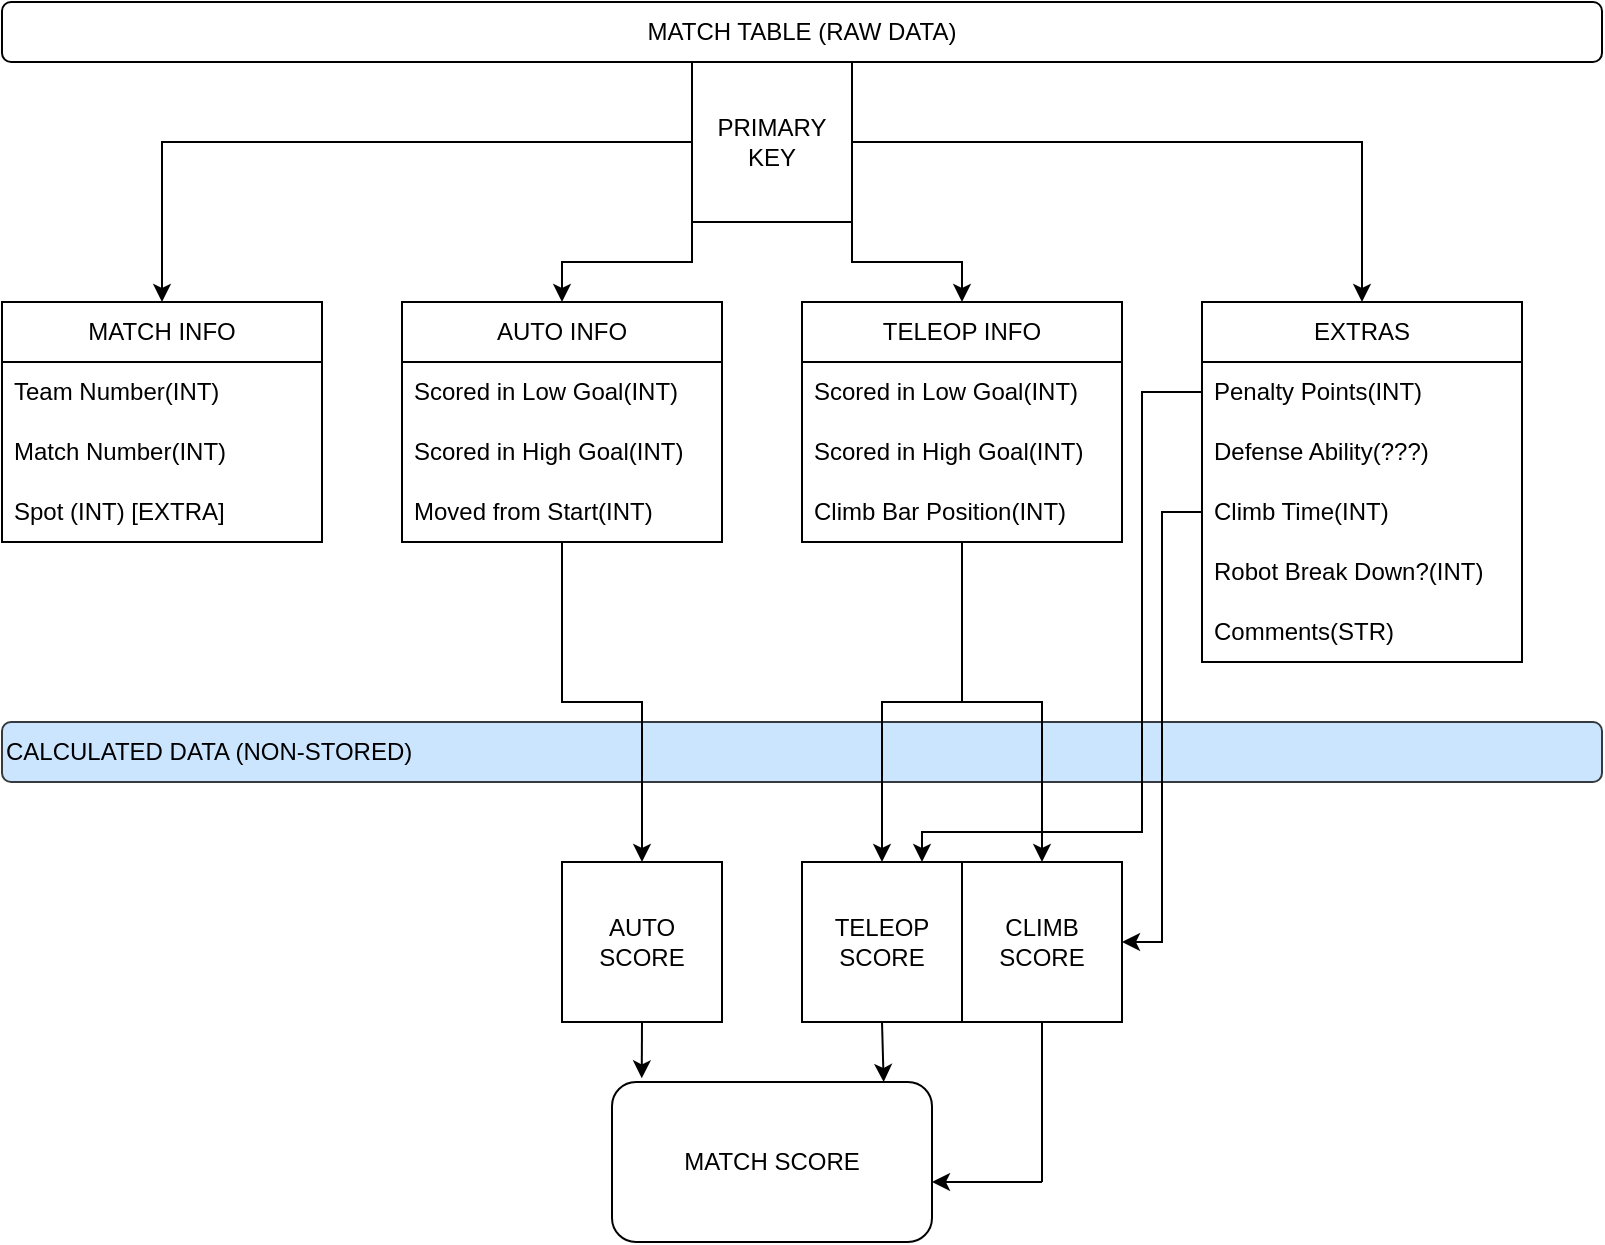 <mxfile version="20.5.3" type="device"><diagram id="DEP1HNxzkzGlOc4TbrEU" name="Page-1"><mxGraphModel dx="1247" dy="677" grid="1" gridSize="10" guides="1" tooltips="1" connect="1" arrows="1" fold="1" page="1" pageScale="1" pageWidth="850" pageHeight="1100" math="0" shadow="0"><root><mxCell id="0"/><mxCell id="1" parent="0"/><mxCell id="cnW2J88jOu5_4WUdGES5-39" value="CALCULATED DATA (NON-STORED)" style="rounded=1;whiteSpace=wrap;html=1;fillColor=#cce5ff;strokeColor=#36393d;align=left;" vertex="1" parent="1"><mxGeometry x="40" y="370" width="800" height="30" as="geometry"/></mxCell><mxCell id="cnW2J88jOu5_4WUdGES5-11" style="edgeStyle=orthogonalEdgeStyle;rounded=0;orthogonalLoop=1;jettySize=auto;html=1;exitX=0;exitY=0.5;exitDx=0;exitDy=0;entryX=0.5;entryY=0;entryDx=0;entryDy=0;" edge="1" parent="1" source="cnW2J88jOu5_4WUdGES5-1" target="cnW2J88jOu5_4WUdGES5-6"><mxGeometry relative="1" as="geometry"/></mxCell><mxCell id="cnW2J88jOu5_4WUdGES5-16" style="edgeStyle=orthogonalEdgeStyle;rounded=0;orthogonalLoop=1;jettySize=auto;html=1;exitX=0;exitY=1;exitDx=0;exitDy=0;entryX=0.5;entryY=0;entryDx=0;entryDy=0;" edge="1" parent="1" source="cnW2J88jOu5_4WUdGES5-1" target="cnW2J88jOu5_4WUdGES5-12"><mxGeometry relative="1" as="geometry"/></mxCell><mxCell id="cnW2J88jOu5_4WUdGES5-21" style="edgeStyle=orthogonalEdgeStyle;rounded=0;orthogonalLoop=1;jettySize=auto;html=1;exitX=1;exitY=1;exitDx=0;exitDy=0;entryX=0.5;entryY=0;entryDx=0;entryDy=0;" edge="1" parent="1" source="cnW2J88jOu5_4WUdGES5-1" target="cnW2J88jOu5_4WUdGES5-17"><mxGeometry relative="1" as="geometry"/></mxCell><mxCell id="cnW2J88jOu5_4WUdGES5-26" style="edgeStyle=orthogonalEdgeStyle;rounded=0;orthogonalLoop=1;jettySize=auto;html=1;exitX=1;exitY=0.5;exitDx=0;exitDy=0;entryX=0.5;entryY=0;entryDx=0;entryDy=0;movable=0;resizable=0;rotatable=0;deletable=0;editable=0;connectable=0;" edge="1" parent="1" source="cnW2J88jOu5_4WUdGES5-1" target="cnW2J88jOu5_4WUdGES5-22"><mxGeometry relative="1" as="geometry"/></mxCell><mxCell id="cnW2J88jOu5_4WUdGES5-1" value="PRIMARY KEY&lt;br&gt;" style="whiteSpace=wrap;html=1;aspect=fixed;" vertex="1" parent="1"><mxGeometry x="385" y="40" width="80" height="80" as="geometry"/></mxCell><mxCell id="cnW2J88jOu5_4WUdGES5-6" value="MATCH INFO" style="swimlane;fontStyle=0;childLayout=stackLayout;horizontal=1;startSize=30;horizontalStack=0;resizeParent=1;resizeParentMax=0;resizeLast=0;collapsible=1;marginBottom=0;whiteSpace=wrap;html=1;" vertex="1" parent="1"><mxGeometry x="40" y="160" width="160" height="120" as="geometry"/></mxCell><mxCell id="cnW2J88jOu5_4WUdGES5-7" value="Team Number(INT)" style="text;strokeColor=none;fillColor=none;align=left;verticalAlign=middle;spacingLeft=4;spacingRight=4;overflow=hidden;points=[[0,0.5],[1,0.5]];portConstraint=eastwest;rotatable=0;whiteSpace=wrap;html=1;" vertex="1" parent="cnW2J88jOu5_4WUdGES5-6"><mxGeometry y="30" width="160" height="30" as="geometry"/></mxCell><mxCell id="cnW2J88jOu5_4WUdGES5-8" value="Match Number(INT)" style="text;strokeColor=none;fillColor=none;align=left;verticalAlign=middle;spacingLeft=4;spacingRight=4;overflow=hidden;points=[[0,0.5],[1,0.5]];portConstraint=eastwest;rotatable=0;whiteSpace=wrap;html=1;" vertex="1" parent="cnW2J88jOu5_4WUdGES5-6"><mxGeometry y="60" width="160" height="30" as="geometry"/></mxCell><mxCell id="cnW2J88jOu5_4WUdGES5-9" value="Spot (INT) [EXTRA]" style="text;strokeColor=none;fillColor=none;align=left;verticalAlign=middle;spacingLeft=4;spacingRight=4;overflow=hidden;points=[[0,0.5],[1,0.5]];portConstraint=eastwest;rotatable=0;whiteSpace=wrap;html=1;" vertex="1" parent="cnW2J88jOu5_4WUdGES5-6"><mxGeometry y="90" width="160" height="30" as="geometry"/></mxCell><mxCell id="cnW2J88jOu5_4WUdGES5-59" style="edgeStyle=orthogonalEdgeStyle;rounded=0;orthogonalLoop=1;jettySize=auto;html=1;entryX=0.5;entryY=0;entryDx=0;entryDy=0;fontColor=none;" edge="1" parent="1" source="cnW2J88jOu5_4WUdGES5-12" target="cnW2J88jOu5_4WUdGES5-40"><mxGeometry relative="1" as="geometry"/></mxCell><mxCell id="cnW2J88jOu5_4WUdGES5-12" value="AUTO INFO" style="swimlane;fontStyle=0;childLayout=stackLayout;horizontal=1;startSize=30;horizontalStack=0;resizeParent=1;resizeParentMax=0;resizeLast=0;collapsible=1;marginBottom=0;whiteSpace=wrap;html=1;" vertex="1" parent="1"><mxGeometry x="240" y="160" width="160" height="120" as="geometry"/></mxCell><mxCell id="cnW2J88jOu5_4WUdGES5-13" value="Scored in Low Goal(INT)" style="text;strokeColor=none;fillColor=none;align=left;verticalAlign=middle;spacingLeft=4;spacingRight=4;overflow=hidden;points=[[0,0.5],[1,0.5]];portConstraint=eastwest;rotatable=0;whiteSpace=wrap;html=1;" vertex="1" parent="cnW2J88jOu5_4WUdGES5-12"><mxGeometry y="30" width="160" height="30" as="geometry"/></mxCell><mxCell id="cnW2J88jOu5_4WUdGES5-14" value="Scored in High Goal(INT)" style="text;strokeColor=none;fillColor=none;align=left;verticalAlign=middle;spacingLeft=4;spacingRight=4;overflow=hidden;points=[[0,0.5],[1,0.5]];portConstraint=eastwest;rotatable=0;whiteSpace=wrap;html=1;" vertex="1" parent="cnW2J88jOu5_4WUdGES5-12"><mxGeometry y="60" width="160" height="30" as="geometry"/></mxCell><mxCell id="cnW2J88jOu5_4WUdGES5-15" value="Moved from Start(INT)" style="text;strokeColor=none;fillColor=none;align=left;verticalAlign=middle;spacingLeft=4;spacingRight=4;overflow=hidden;points=[[0,0.5],[1,0.5]];portConstraint=eastwest;rotatable=0;whiteSpace=wrap;html=1;" vertex="1" parent="cnW2J88jOu5_4WUdGES5-12"><mxGeometry y="90" width="160" height="30" as="geometry"/></mxCell><mxCell id="cnW2J88jOu5_4WUdGES5-46" style="edgeStyle=orthogonalEdgeStyle;rounded=0;orthogonalLoop=1;jettySize=auto;html=1;entryX=0.5;entryY=0;entryDx=0;entryDy=0;" edge="1" parent="1" source="cnW2J88jOu5_4WUdGES5-17" target="cnW2J88jOu5_4WUdGES5-41"><mxGeometry relative="1" as="geometry"/></mxCell><mxCell id="cnW2J88jOu5_4WUdGES5-47" style="edgeStyle=orthogonalEdgeStyle;rounded=0;orthogonalLoop=1;jettySize=auto;html=1;entryX=0.5;entryY=0;entryDx=0;entryDy=0;" edge="1" parent="1" source="cnW2J88jOu5_4WUdGES5-17" target="cnW2J88jOu5_4WUdGES5-42"><mxGeometry relative="1" as="geometry"/></mxCell><mxCell id="cnW2J88jOu5_4WUdGES5-17" value="TELEOP INFO" style="swimlane;fontStyle=0;childLayout=stackLayout;horizontal=1;startSize=30;horizontalStack=0;resizeParent=1;resizeParentMax=0;resizeLast=0;collapsible=1;marginBottom=0;whiteSpace=wrap;html=1;" vertex="1" parent="1"><mxGeometry x="440" y="160" width="160" height="120" as="geometry"/></mxCell><mxCell id="cnW2J88jOu5_4WUdGES5-18" value="Scored in Low Goal(INT)" style="text;strokeColor=none;fillColor=none;align=left;verticalAlign=middle;spacingLeft=4;spacingRight=4;overflow=hidden;points=[[0,0.5],[1,0.5]];portConstraint=eastwest;rotatable=0;whiteSpace=wrap;html=1;" vertex="1" parent="cnW2J88jOu5_4WUdGES5-17"><mxGeometry y="30" width="160" height="30" as="geometry"/></mxCell><mxCell id="cnW2J88jOu5_4WUdGES5-19" value="Scored in High Goal(INT)" style="text;strokeColor=none;fillColor=none;align=left;verticalAlign=middle;spacingLeft=4;spacingRight=4;overflow=hidden;points=[[0,0.5],[1,0.5]];portConstraint=eastwest;rotatable=0;whiteSpace=wrap;html=1;" vertex="1" parent="cnW2J88jOu5_4WUdGES5-17"><mxGeometry y="60" width="160" height="30" as="geometry"/></mxCell><mxCell id="cnW2J88jOu5_4WUdGES5-20" value="Climb Bar Position(INT)" style="text;strokeColor=none;fillColor=none;align=left;verticalAlign=middle;spacingLeft=4;spacingRight=4;overflow=hidden;points=[[0,0.5],[1,0.5]];portConstraint=eastwest;rotatable=0;whiteSpace=wrap;html=1;" vertex="1" parent="cnW2J88jOu5_4WUdGES5-17"><mxGeometry y="90" width="160" height="30" as="geometry"/></mxCell><mxCell id="cnW2J88jOu5_4WUdGES5-22" value="EXTRAS" style="swimlane;fontStyle=0;childLayout=stackLayout;horizontal=1;startSize=30;horizontalStack=0;resizeParent=1;resizeParentMax=0;resizeLast=0;collapsible=1;marginBottom=0;whiteSpace=wrap;html=1;movable=1;resizable=1;rotatable=1;deletable=1;editable=1;connectable=1;" vertex="1" parent="1"><mxGeometry x="640" y="160" width="160" height="180" as="geometry"><mxRectangle x="640" y="160" width="90" height="30" as="alternateBounds"/></mxGeometry></mxCell><mxCell id="cnW2J88jOu5_4WUdGES5-23" value="Penalty Points(INT)" style="text;strokeColor=none;fillColor=none;align=left;verticalAlign=middle;spacingLeft=4;spacingRight=4;overflow=hidden;points=[[0,0.5],[1,0.5]];portConstraint=eastwest;rotatable=0;whiteSpace=wrap;html=1;" vertex="1" parent="cnW2J88jOu5_4WUdGES5-22"><mxGeometry y="30" width="160" height="30" as="geometry"/></mxCell><mxCell id="cnW2J88jOu5_4WUdGES5-24" value="Defense Ability(???)" style="text;strokeColor=none;fillColor=none;align=left;verticalAlign=middle;spacingLeft=4;spacingRight=4;overflow=hidden;points=[[0,0.5],[1,0.5]];portConstraint=eastwest;rotatable=0;whiteSpace=wrap;html=1;" vertex="1" parent="cnW2J88jOu5_4WUdGES5-22"><mxGeometry y="60" width="160" height="30" as="geometry"/></mxCell><mxCell id="cnW2J88jOu5_4WUdGES5-25" value="Climb Time(INT)&lt;br&gt;" style="text;strokeColor=none;fillColor=none;align=left;verticalAlign=middle;spacingLeft=4;spacingRight=4;overflow=hidden;points=[[0,0.5],[1,0.5]];portConstraint=eastwest;rotatable=0;whiteSpace=wrap;html=1;" vertex="1" parent="cnW2J88jOu5_4WUdGES5-22"><mxGeometry y="90" width="160" height="30" as="geometry"/></mxCell><mxCell id="cnW2J88jOu5_4WUdGES5-35" value="Robot Break Down?(INT)" style="text;strokeColor=none;fillColor=none;align=left;verticalAlign=middle;spacingLeft=4;spacingRight=4;overflow=hidden;points=[[0,0.5],[1,0.5]];portConstraint=eastwest;rotatable=0;whiteSpace=wrap;html=1;" vertex="1" parent="cnW2J88jOu5_4WUdGES5-22"><mxGeometry y="120" width="160" height="30" as="geometry"/></mxCell><mxCell id="cnW2J88jOu5_4WUdGES5-36" value="Comments(STR)" style="text;strokeColor=none;fillColor=none;align=left;verticalAlign=middle;spacingLeft=4;spacingRight=4;overflow=hidden;points=[[0,0.5],[1,0.5]];portConstraint=eastwest;rotatable=0;whiteSpace=wrap;html=1;" vertex="1" parent="cnW2J88jOu5_4WUdGES5-22"><mxGeometry y="150" width="160" height="30" as="geometry"/></mxCell><mxCell id="cnW2J88jOu5_4WUdGES5-27" value="MATCH TABLE (RAW DATA)" style="rounded=1;whiteSpace=wrap;html=1;" vertex="1" parent="1"><mxGeometry x="40" y="10" width="800" height="30" as="geometry"/></mxCell><mxCell id="cnW2J88jOu5_4WUdGES5-38" value="MATCH SCORE" style="rounded=1;whiteSpace=wrap;html=1;" vertex="1" parent="1"><mxGeometry x="345" y="550" width="160" height="80" as="geometry"/></mxCell><mxCell id="cnW2J88jOu5_4WUdGES5-54" style="edgeStyle=orthogonalEdgeStyle;rounded=0;orthogonalLoop=1;jettySize=auto;html=1;exitX=0.5;exitY=1;exitDx=0;exitDy=0;entryX=0.093;entryY=-0.023;entryDx=0;entryDy=0;entryPerimeter=0;fontColor=none;" edge="1" parent="1" source="cnW2J88jOu5_4WUdGES5-40" target="cnW2J88jOu5_4WUdGES5-38"><mxGeometry relative="1" as="geometry"/></mxCell><mxCell id="cnW2J88jOu5_4WUdGES5-40" value="AUTO SCORE" style="whiteSpace=wrap;html=1;aspect=fixed;" vertex="1" parent="1"><mxGeometry x="320" y="440" width="80" height="80" as="geometry"/></mxCell><mxCell id="cnW2J88jOu5_4WUdGES5-48" style="edgeStyle=orthogonalEdgeStyle;rounded=0;orthogonalLoop=1;jettySize=auto;html=1;exitX=0.5;exitY=1;exitDx=0;exitDy=0;entryX=0.849;entryY=0;entryDx=0;entryDy=0;entryPerimeter=0;" edge="1" parent="1" source="cnW2J88jOu5_4WUdGES5-41" target="cnW2J88jOu5_4WUdGES5-38"><mxGeometry relative="1" as="geometry"/></mxCell><mxCell id="cnW2J88jOu5_4WUdGES5-41" value="TELEOP SCORE" style="whiteSpace=wrap;html=1;aspect=fixed;" vertex="1" parent="1"><mxGeometry x="440" y="440" width="80" height="80" as="geometry"/></mxCell><mxCell id="cnW2J88jOu5_4WUdGES5-42" value="CLIMB SCORE" style="whiteSpace=wrap;html=1;aspect=fixed;" vertex="1" parent="1"><mxGeometry x="520" y="440" width="80" height="80" as="geometry"/></mxCell><mxCell id="cnW2J88jOu5_4WUdGES5-57" value="" style="endArrow=classic;html=1;rounded=0;fontColor=none;" edge="1" parent="1"><mxGeometry width="50" height="50" relative="1" as="geometry"><mxPoint x="560" y="600" as="sourcePoint"/><mxPoint x="505" y="600" as="targetPoint"/></mxGeometry></mxCell><mxCell id="cnW2J88jOu5_4WUdGES5-58" value="" style="endArrow=none;html=1;rounded=0;fontColor=none;entryX=0.5;entryY=1;entryDx=0;entryDy=0;" edge="1" parent="1" target="cnW2J88jOu5_4WUdGES5-42"><mxGeometry width="50" height="50" relative="1" as="geometry"><mxPoint x="560" y="600" as="sourcePoint"/><mxPoint x="610" y="530" as="targetPoint"/></mxGeometry></mxCell><mxCell id="cnW2J88jOu5_4WUdGES5-60" style="edgeStyle=orthogonalEdgeStyle;rounded=0;orthogonalLoop=1;jettySize=auto;html=1;entryX=1;entryY=0.5;entryDx=0;entryDy=0;fontColor=none;" edge="1" parent="1" source="cnW2J88jOu5_4WUdGES5-25" target="cnW2J88jOu5_4WUdGES5-42"><mxGeometry relative="1" as="geometry"/></mxCell><mxCell id="cnW2J88jOu5_4WUdGES5-62" style="edgeStyle=orthogonalEdgeStyle;rounded=0;orthogonalLoop=1;jettySize=auto;html=1;fontColor=none;entryX=0.75;entryY=0;entryDx=0;entryDy=0;" edge="1" parent="1" source="cnW2J88jOu5_4WUdGES5-23" target="cnW2J88jOu5_4WUdGES5-41"><mxGeometry relative="1" as="geometry"><mxPoint x="520" y="430" as="targetPoint"/><Array as="points"><mxPoint x="610" y="205"/><mxPoint x="610" y="425"/><mxPoint x="500" y="425"/></Array></mxGeometry></mxCell></root></mxGraphModel></diagram></mxfile>